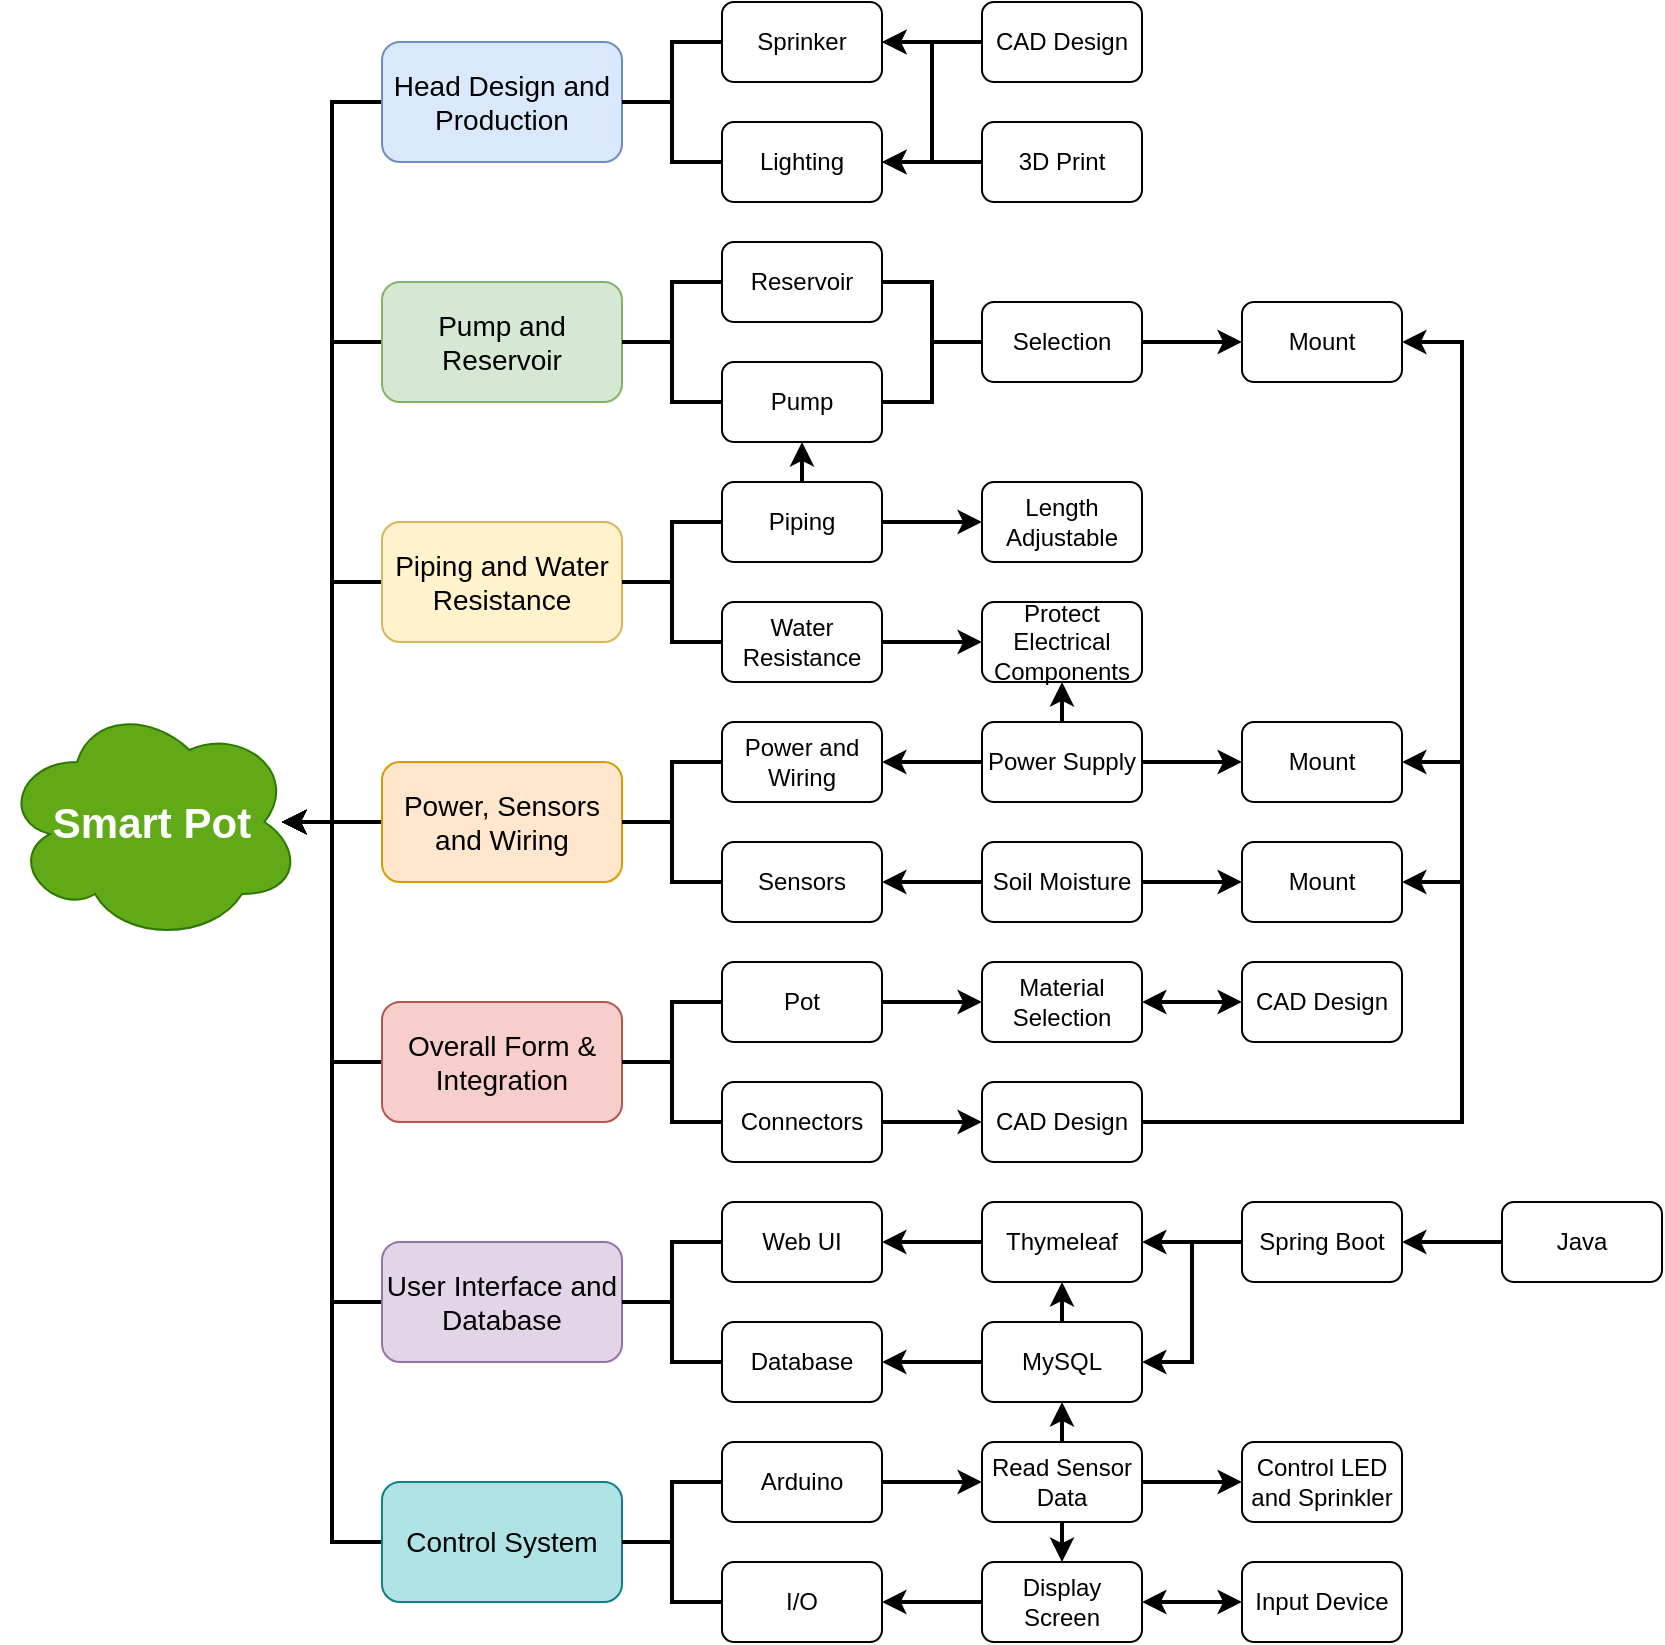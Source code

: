 <mxfile version="12.7.9" type="github">
  <diagram id="1UDsa8HCTR8KldJByzWu" name="Page-1">
    <mxGraphModel dx="1292" dy="682" grid="1" gridSize="10" guides="1" tooltips="1" connect="1" arrows="1" fold="1" page="1" pageScale="1" pageWidth="1654" pageHeight="1169" math="0" shadow="0">
      <root>
        <mxCell id="0" />
        <mxCell id="1" parent="0" />
        <mxCell id="f7p-FH1-Mco8QtkPgqXW-9" style="edgeStyle=orthogonalEdgeStyle;rounded=0;orthogonalLoop=1;jettySize=auto;html=1;entryX=1;entryY=0.5;entryDx=0;entryDy=0;strokeWidth=2;" parent="1" source="f7p-FH1-Mco8QtkPgqXW-1" target="f7p-FH1-Mco8QtkPgqXW-2" edge="1">
          <mxGeometry relative="1" as="geometry" />
        </mxCell>
        <mxCell id="f7p-FH1-Mco8QtkPgqXW-1" value="&lt;font style=&quot;font-size: 14px&quot;&gt;Head Design and Production&lt;/font&gt;" style="rounded=1;whiteSpace=wrap;html=1;horizontal=1;direction=south;fillColor=#dae8fc;strokeColor=#6c8ebf;" parent="1" vertex="1">
          <mxGeometry x="200" y="200" width="120" height="60" as="geometry" />
        </mxCell>
        <mxCell id="f7p-FH1-Mco8QtkPgqXW-2" value="&lt;b&gt;&lt;font style=&quot;font-size: 20px&quot;&gt;Smart Pot&lt;/font&gt;&lt;/b&gt;" style="rounded=0;whiteSpace=wrap;html=1;comic=0;strokeColor=none;" parent="1" vertex="1">
          <mxGeometry x="30" y="550" width="120" height="80" as="geometry" />
        </mxCell>
        <mxCell id="f7p-FH1-Mco8QtkPgqXW-11" style="edgeStyle=orthogonalEdgeStyle;rounded=0;orthogonalLoop=1;jettySize=auto;html=1;entryX=1;entryY=0.5;entryDx=0;entryDy=0;strokeWidth=2;" parent="1" source="f7p-FH1-Mco8QtkPgqXW-3" target="f7p-FH1-Mco8QtkPgqXW-2" edge="1">
          <mxGeometry relative="1" as="geometry" />
        </mxCell>
        <mxCell id="f7p-FH1-Mco8QtkPgqXW-3" value="&lt;font style=&quot;font-size: 14px&quot;&gt;Pump and Reservoir&lt;/font&gt;" style="rounded=1;whiteSpace=wrap;html=1;fillColor=#d5e8d4;strokeColor=#82b366;" parent="1" vertex="1">
          <mxGeometry x="200" y="320" width="120" height="60" as="geometry" />
        </mxCell>
        <mxCell id="f7p-FH1-Mco8QtkPgqXW-12" style="edgeStyle=orthogonalEdgeStyle;rounded=0;orthogonalLoop=1;jettySize=auto;html=1;entryX=1;entryY=0.5;entryDx=0;entryDy=0;strokeWidth=2;" parent="1" source="f7p-FH1-Mco8QtkPgqXW-4" target="f7p-FH1-Mco8QtkPgqXW-2" edge="1">
          <mxGeometry relative="1" as="geometry" />
        </mxCell>
        <mxCell id="f7p-FH1-Mco8QtkPgqXW-4" value="&lt;font style=&quot;font-size: 14px&quot;&gt;Power, Sensors and Wiring&lt;/font&gt;" style="rounded=1;whiteSpace=wrap;html=1;fillColor=#ffe6cc;strokeColor=#d79b00;" parent="1" vertex="1">
          <mxGeometry x="200" y="560" width="120" height="60" as="geometry" />
        </mxCell>
        <mxCell id="f7p-FH1-Mco8QtkPgqXW-13" style="edgeStyle=orthogonalEdgeStyle;rounded=0;orthogonalLoop=1;jettySize=auto;html=1;entryX=1;entryY=0.5;entryDx=0;entryDy=0;strokeWidth=2;" parent="1" source="f7p-FH1-Mco8QtkPgqXW-5" target="f7p-FH1-Mco8QtkPgqXW-2" edge="1">
          <mxGeometry relative="1" as="geometry" />
        </mxCell>
        <mxCell id="f7p-FH1-Mco8QtkPgqXW-5" value="&lt;font style=&quot;font-size: 14px&quot;&gt;Piping and Water Resistance&lt;/font&gt;" style="rounded=1;whiteSpace=wrap;html=1;fillColor=#fff2cc;strokeColor=#d6b656;" parent="1" vertex="1">
          <mxGeometry x="200" y="440" width="120" height="60" as="geometry" />
        </mxCell>
        <mxCell id="f7p-FH1-Mco8QtkPgqXW-14" style="edgeStyle=orthogonalEdgeStyle;rounded=0;orthogonalLoop=1;jettySize=auto;html=1;entryX=1;entryY=0.5;entryDx=0;entryDy=0;strokeWidth=2;" parent="1" source="f7p-FH1-Mco8QtkPgqXW-6" target="f7p-FH1-Mco8QtkPgqXW-2" edge="1">
          <mxGeometry relative="1" as="geometry" />
        </mxCell>
        <mxCell id="f7p-FH1-Mco8QtkPgqXW-6" value="&lt;font style=&quot;font-size: 14px&quot;&gt;Overall Form &amp;amp; Integration&lt;/font&gt;" style="rounded=1;whiteSpace=wrap;html=1;fillColor=#f8cecc;strokeColor=#b85450;" parent="1" vertex="1">
          <mxGeometry x="200" y="680" width="120" height="60" as="geometry" />
        </mxCell>
        <mxCell id="f7p-FH1-Mco8QtkPgqXW-15" style="edgeStyle=orthogonalEdgeStyle;rounded=0;orthogonalLoop=1;jettySize=auto;html=1;entryX=1;entryY=0.5;entryDx=0;entryDy=0;strokeWidth=2;" parent="1" source="f7p-FH1-Mco8QtkPgqXW-7" target="f7p-FH1-Mco8QtkPgqXW-2" edge="1">
          <mxGeometry relative="1" as="geometry" />
        </mxCell>
        <mxCell id="f7p-FH1-Mco8QtkPgqXW-7" value="&lt;font style=&quot;font-size: 14px&quot;&gt;User Interface and Database&lt;/font&gt;" style="rounded=1;whiteSpace=wrap;html=1;fillColor=#e1d5e7;strokeColor=#9673a6;" parent="1" vertex="1">
          <mxGeometry x="200" y="800" width="120" height="60" as="geometry" />
        </mxCell>
        <mxCell id="f7p-FH1-Mco8QtkPgqXW-16" style="edgeStyle=orthogonalEdgeStyle;rounded=0;orthogonalLoop=1;jettySize=auto;html=1;entryX=1;entryY=0.5;entryDx=0;entryDy=0;fontSize=11;spacing=2;strokeWidth=2;jumpStyle=none;shadow=0;targetPerimeterSpacing=0;" parent="1" source="f7p-FH1-Mco8QtkPgqXW-8" target="f7p-FH1-Mco8QtkPgqXW-2" edge="1">
          <mxGeometry relative="1" as="geometry" />
        </mxCell>
        <mxCell id="f7p-FH1-Mco8QtkPgqXW-8" value="&lt;font style=&quot;font-size: 14px&quot;&gt;Control System&lt;/font&gt;" style="rounded=1;whiteSpace=wrap;html=1;fillColor=#b0e3e6;strokeColor=#0e8088;" parent="1" vertex="1">
          <mxGeometry x="200" y="920" width="120" height="60" as="geometry" />
        </mxCell>
        <mxCell id="f7p-FH1-Mco8QtkPgqXW-17" value="" style="strokeWidth=2;html=1;shape=mxgraph.flowchart.annotation_2;align=left;labelPosition=right;pointerEvents=1;" parent="1" vertex="1">
          <mxGeometry x="320" y="200" width="50" height="60" as="geometry" />
        </mxCell>
        <mxCell id="f7p-FH1-Mco8QtkPgqXW-19" value="" style="strokeWidth=2;html=1;shape=mxgraph.flowchart.annotation_2;align=left;labelPosition=right;pointerEvents=1;" parent="1" vertex="1">
          <mxGeometry x="320" y="320" width="50" height="60" as="geometry" />
        </mxCell>
        <mxCell id="f7p-FH1-Mco8QtkPgqXW-20" value="" style="strokeWidth=2;html=1;shape=mxgraph.flowchart.annotation_2;align=left;labelPosition=right;pointerEvents=1;direction=east;flipV=1;flipH=0;" parent="1" vertex="1">
          <mxGeometry x="320" y="560" width="50" height="60" as="geometry" />
        </mxCell>
        <mxCell id="f7p-FH1-Mco8QtkPgqXW-21" value="" style="strokeWidth=2;html=1;shape=mxgraph.flowchart.annotation_2;align=left;labelPosition=right;pointerEvents=1;" parent="1" vertex="1">
          <mxGeometry x="320" y="440" width="50" height="60" as="geometry" />
        </mxCell>
        <mxCell id="f7p-FH1-Mco8QtkPgqXW-22" value="" style="strokeWidth=2;html=1;shape=mxgraph.flowchart.annotation_2;align=left;labelPosition=right;pointerEvents=1;" parent="1" vertex="1">
          <mxGeometry x="320" y="680" width="50" height="60" as="geometry" />
        </mxCell>
        <mxCell id="f7p-FH1-Mco8QtkPgqXW-23" value="" style="strokeWidth=2;html=1;shape=mxgraph.flowchart.annotation_2;align=left;labelPosition=right;pointerEvents=1;" parent="1" vertex="1">
          <mxGeometry x="320" y="800" width="50" height="60" as="geometry" />
        </mxCell>
        <mxCell id="f7p-FH1-Mco8QtkPgqXW-24" value="" style="strokeWidth=2;html=1;shape=mxgraph.flowchart.annotation_2;align=left;labelPosition=right;pointerEvents=1;" parent="1" vertex="1">
          <mxGeometry x="320" y="920" width="50" height="60" as="geometry" />
        </mxCell>
        <mxCell id="f7p-FH1-Mco8QtkPgqXW-25" value="Sprinker" style="rounded=1;whiteSpace=wrap;html=1;" parent="1" vertex="1">
          <mxGeometry x="370" y="180" width="80" height="40" as="geometry" />
        </mxCell>
        <mxCell id="f7p-FH1-Mco8QtkPgqXW-26" value="Lighting" style="rounded=1;whiteSpace=wrap;html=1;" parent="1" vertex="1">
          <mxGeometry x="370" y="240" width="80" height="40" as="geometry" />
        </mxCell>
        <mxCell id="f7p-FH1-Mco8QtkPgqXW-28" value="Reservoir" style="rounded=1;whiteSpace=wrap;html=1;" parent="1" vertex="1">
          <mxGeometry x="370" y="300" width="80" height="40" as="geometry" />
        </mxCell>
        <mxCell id="f7p-FH1-Mco8QtkPgqXW-29" value="Pump" style="rounded=1;whiteSpace=wrap;html=1;" parent="1" vertex="1">
          <mxGeometry x="370" y="360" width="80" height="40" as="geometry" />
        </mxCell>
        <mxCell id="f7p-FH1-Mco8QtkPgqXW-30" value="Sensors" style="rounded=1;whiteSpace=wrap;html=1;" parent="1" vertex="1">
          <mxGeometry x="370" y="600" width="80" height="40" as="geometry" />
        </mxCell>
        <mxCell id="f7p-FH1-Mco8QtkPgqXW-32" value="Power and Wiring" style="rounded=1;whiteSpace=wrap;html=1;" parent="1" vertex="1">
          <mxGeometry x="370" y="540" width="80" height="40" as="geometry" />
        </mxCell>
        <mxCell id="f7PvBhqwMWpfkkH2rrPe-24" style="edgeStyle=orthogonalEdgeStyle;rounded=0;orthogonalLoop=1;jettySize=auto;html=1;entryX=0;entryY=0.5;entryDx=0;entryDy=0;strokeWidth=2;" parent="1" source="f7p-FH1-Mco8QtkPgqXW-33" target="f7PvBhqwMWpfkkH2rrPe-22" edge="1">
          <mxGeometry relative="1" as="geometry" />
        </mxCell>
        <mxCell id="f7p-FH1-Mco8QtkPgqXW-33" value="Piping" style="rounded=1;whiteSpace=wrap;html=1;" parent="1" vertex="1">
          <mxGeometry x="370" y="420" width="80" height="40" as="geometry" />
        </mxCell>
        <mxCell id="f7PvBhqwMWpfkkH2rrPe-26" style="edgeStyle=orthogonalEdgeStyle;rounded=0;orthogonalLoop=1;jettySize=auto;html=1;entryX=0;entryY=0.5;entryDx=0;entryDy=0;strokeWidth=2;" parent="1" source="f7p-FH1-Mco8QtkPgqXW-34" target="f7PvBhqwMWpfkkH2rrPe-25" edge="1">
          <mxGeometry relative="1" as="geometry" />
        </mxCell>
        <mxCell id="f7p-FH1-Mco8QtkPgqXW-34" value="Water Resistance" style="rounded=1;whiteSpace=wrap;html=1;" parent="1" vertex="1">
          <mxGeometry x="370" y="480" width="80" height="40" as="geometry" />
        </mxCell>
        <mxCell id="f7p-FH1-Mco8QtkPgqXW-35" value="Pot" style="rounded=1;whiteSpace=wrap;html=1;" parent="1" vertex="1">
          <mxGeometry x="370" y="660" width="80" height="40" as="geometry" />
        </mxCell>
        <mxCell id="f7p-FH1-Mco8QtkPgqXW-36" value="Connectors" style="rounded=1;whiteSpace=wrap;html=1;" parent="1" vertex="1">
          <mxGeometry x="370" y="720" width="80" height="40" as="geometry" />
        </mxCell>
        <mxCell id="f7p-FH1-Mco8QtkPgqXW-37" value="Web UI" style="rounded=1;whiteSpace=wrap;html=1;" parent="1" vertex="1">
          <mxGeometry x="370" y="780" width="80" height="40" as="geometry" />
        </mxCell>
        <mxCell id="f7p-FH1-Mco8QtkPgqXW-38" value="Database" style="rounded=1;whiteSpace=wrap;html=1;" parent="1" vertex="1">
          <mxGeometry x="370" y="840" width="80" height="40" as="geometry" />
        </mxCell>
        <mxCell id="f7PvBhqwMWpfkkH2rrPe-37" style="edgeStyle=orthogonalEdgeStyle;rounded=0;orthogonalLoop=1;jettySize=auto;html=1;exitX=1;exitY=0.5;exitDx=0;exitDy=0;entryX=0;entryY=0.5;entryDx=0;entryDy=0;strokeWidth=2;" parent="1" source="f7p-FH1-Mco8QtkPgqXW-39" target="f7PvBhqwMWpfkkH2rrPe-35" edge="1">
          <mxGeometry relative="1" as="geometry" />
        </mxCell>
        <mxCell id="f7p-FH1-Mco8QtkPgqXW-39" value="Arduino" style="rounded=1;whiteSpace=wrap;html=1;" parent="1" vertex="1">
          <mxGeometry x="370" y="900" width="80" height="40" as="geometry" />
        </mxCell>
        <mxCell id="f7p-FH1-Mco8QtkPgqXW-40" value="I/O" style="rounded=1;whiteSpace=wrap;html=1;" parent="1" vertex="1">
          <mxGeometry x="370" y="960" width="80" height="40" as="geometry" />
        </mxCell>
        <mxCell id="f7p-FH1-Mco8QtkPgqXW-44" style="edgeStyle=orthogonalEdgeStyle;rounded=0;jumpStyle=none;orthogonalLoop=1;jettySize=auto;html=1;entryX=1;entryY=0.5;entryDx=0;entryDy=0;shadow=0;targetPerimeterSpacing=0;strokeWidth=2;fontSize=11;" parent="1" source="f7p-FH1-Mco8QtkPgqXW-41" target="f7p-FH1-Mco8QtkPgqXW-25" edge="1">
          <mxGeometry relative="1" as="geometry" />
        </mxCell>
        <mxCell id="f7p-FH1-Mco8QtkPgqXW-47" style="edgeStyle=orthogonalEdgeStyle;rounded=0;jumpStyle=none;orthogonalLoop=1;jettySize=auto;html=1;entryX=1;entryY=0.5;entryDx=0;entryDy=0;shadow=0;targetPerimeterSpacing=0;strokeWidth=2;fontSize=11;" parent="1" source="f7p-FH1-Mco8QtkPgqXW-41" target="f7p-FH1-Mco8QtkPgqXW-26" edge="1">
          <mxGeometry relative="1" as="geometry" />
        </mxCell>
        <mxCell id="f7p-FH1-Mco8QtkPgqXW-41" value="CAD Design" style="rounded=1;whiteSpace=wrap;html=1;" parent="1" vertex="1">
          <mxGeometry x="500" y="180" width="80" height="40" as="geometry" />
        </mxCell>
        <mxCell id="f7p-FH1-Mco8QtkPgqXW-43" style="edgeStyle=orthogonalEdgeStyle;rounded=0;jumpStyle=none;orthogonalLoop=1;jettySize=auto;html=1;entryX=1;entryY=0.5;entryDx=0;entryDy=0;shadow=0;targetPerimeterSpacing=0;strokeWidth=2;fontSize=11;" parent="1" source="f7p-FH1-Mco8QtkPgqXW-42" target="f7p-FH1-Mco8QtkPgqXW-26" edge="1">
          <mxGeometry relative="1" as="geometry" />
        </mxCell>
        <mxCell id="f7p-FH1-Mco8QtkPgqXW-45" style="edgeStyle=orthogonalEdgeStyle;rounded=0;jumpStyle=none;orthogonalLoop=1;jettySize=auto;html=1;entryX=1;entryY=0.5;entryDx=0;entryDy=0;shadow=0;targetPerimeterSpacing=0;strokeWidth=2;fontSize=11;" parent="1" source="f7p-FH1-Mco8QtkPgqXW-42" target="f7p-FH1-Mco8QtkPgqXW-25" edge="1">
          <mxGeometry relative="1" as="geometry" />
        </mxCell>
        <mxCell id="f7p-FH1-Mco8QtkPgqXW-42" value="3D Print" style="rounded=1;whiteSpace=wrap;html=1;" parent="1" vertex="1">
          <mxGeometry x="500" y="240" width="80" height="40" as="geometry" />
        </mxCell>
        <mxCell id="f7p-FH1-Mco8QtkPgqXW-46" style="edgeStyle=orthogonalEdgeStyle;rounded=0;jumpStyle=none;orthogonalLoop=1;jettySize=auto;html=1;exitX=0.5;exitY=1;exitDx=0;exitDy=0;shadow=0;targetPerimeterSpacing=0;strokeWidth=2;fontSize=11;" parent="1" source="f7p-FH1-Mco8QtkPgqXW-41" target="f7p-FH1-Mco8QtkPgqXW-41" edge="1">
          <mxGeometry relative="1" as="geometry" />
        </mxCell>
        <mxCell id="f7p-FH1-Mco8QtkPgqXW-49" value="" style="strokeWidth=2;html=1;shape=mxgraph.flowchart.annotation_2;align=left;labelPosition=right;pointerEvents=1;flipH=1;" parent="1" vertex="1">
          <mxGeometry x="450" y="320" width="50" height="60" as="geometry" />
        </mxCell>
        <mxCell id="f7p-FH1-Mco8QtkPgqXW-55" style="edgeStyle=orthogonalEdgeStyle;rounded=0;jumpStyle=none;orthogonalLoop=1;jettySize=auto;html=1;entryX=0;entryY=0.5;entryDx=0;entryDy=0;shadow=0;targetPerimeterSpacing=0;strokeWidth=2;fontSize=11;" parent="1" source="f7p-FH1-Mco8QtkPgqXW-51" target="f7p-FH1-Mco8QtkPgqXW-52" edge="1">
          <mxGeometry relative="1" as="geometry" />
        </mxCell>
        <mxCell id="f7p-FH1-Mco8QtkPgqXW-51" value="Selection" style="rounded=1;whiteSpace=wrap;html=1;" parent="1" vertex="1">
          <mxGeometry x="500" y="330" width="80" height="40" as="geometry" />
        </mxCell>
        <mxCell id="f7p-FH1-Mco8QtkPgqXW-52" value="Mount" style="rounded=1;whiteSpace=wrap;html=1;" parent="1" vertex="1">
          <mxGeometry x="630" y="330" width="80" height="40" as="geometry" />
        </mxCell>
        <mxCell id="f7PvBhqwMWpfkkH2rrPe-9" style="edgeStyle=orthogonalEdgeStyle;rounded=0;orthogonalLoop=1;jettySize=auto;html=1;entryX=1;entryY=0.5;entryDx=0;entryDy=0;strokeWidth=2;" parent="1" source="f7PvBhqwMWpfkkH2rrPe-1" target="f7PvBhqwMWpfkkH2rrPe-8" edge="1">
          <mxGeometry relative="1" as="geometry" />
        </mxCell>
        <mxCell id="f7PvBhqwMWpfkkH2rrPe-30" style="edgeStyle=orthogonalEdgeStyle;rounded=0;orthogonalLoop=1;jettySize=auto;html=1;strokeWidth=2;entryX=1;entryY=0.5;entryDx=0;entryDy=0;" parent="1" source="f7PvBhqwMWpfkkH2rrPe-1" target="f7PvBhqwMWpfkkH2rrPe-2" edge="1">
          <mxGeometry relative="1" as="geometry">
            <mxPoint x="670" y="870" as="targetPoint" />
          </mxGeometry>
        </mxCell>
        <mxCell id="f7PvBhqwMWpfkkH2rrPe-1" value="Spring Boot" style="rounded=1;whiteSpace=wrap;html=1;" parent="1" vertex="1">
          <mxGeometry x="630" y="780" width="80" height="40" as="geometry" />
        </mxCell>
        <mxCell id="f7PvBhqwMWpfkkH2rrPe-7" style="edgeStyle=orthogonalEdgeStyle;rounded=0;orthogonalLoop=1;jettySize=auto;html=1;entryX=1;entryY=0.5;entryDx=0;entryDy=0;strokeWidth=2;" parent="1" source="f7PvBhqwMWpfkkH2rrPe-2" target="f7p-FH1-Mco8QtkPgqXW-38" edge="1">
          <mxGeometry relative="1" as="geometry" />
        </mxCell>
        <mxCell id="f7PvBhqwMWpfkkH2rrPe-38" style="edgeStyle=orthogonalEdgeStyle;rounded=0;orthogonalLoop=1;jettySize=auto;html=1;exitX=0.5;exitY=0;exitDx=0;exitDy=0;entryX=0.5;entryY=1;entryDx=0;entryDy=0;strokeWidth=2;" parent="1" source="f7PvBhqwMWpfkkH2rrPe-2" target="f7PvBhqwMWpfkkH2rrPe-8" edge="1">
          <mxGeometry relative="1" as="geometry" />
        </mxCell>
        <mxCell id="f7PvBhqwMWpfkkH2rrPe-2" value="MySQL" style="rounded=1;whiteSpace=wrap;html=1;" parent="1" vertex="1">
          <mxGeometry x="500" y="840" width="80" height="40" as="geometry" />
        </mxCell>
        <mxCell id="f7PvBhqwMWpfkkH2rrPe-6" style="edgeStyle=orthogonalEdgeStyle;rounded=0;orthogonalLoop=1;jettySize=auto;html=1;strokeWidth=2;" parent="1" source="f7PvBhqwMWpfkkH2rrPe-3" target="f7PvBhqwMWpfkkH2rrPe-1" edge="1">
          <mxGeometry relative="1" as="geometry" />
        </mxCell>
        <mxCell id="f7PvBhqwMWpfkkH2rrPe-3" value="Java" style="rounded=1;whiteSpace=wrap;html=1;" parent="1" vertex="1">
          <mxGeometry x="760" y="780" width="80" height="40" as="geometry" />
        </mxCell>
        <mxCell id="f7PvBhqwMWpfkkH2rrPe-10" style="edgeStyle=orthogonalEdgeStyle;rounded=0;orthogonalLoop=1;jettySize=auto;html=1;entryX=1;entryY=0.5;entryDx=0;entryDy=0;strokeWidth=2;" parent="1" source="f7PvBhqwMWpfkkH2rrPe-8" target="f7p-FH1-Mco8QtkPgqXW-37" edge="1">
          <mxGeometry relative="1" as="geometry" />
        </mxCell>
        <mxCell id="f7PvBhqwMWpfkkH2rrPe-8" value="Thymeleaf" style="rounded=1;whiteSpace=wrap;html=1;" parent="1" vertex="1">
          <mxGeometry x="500" y="780" width="80" height="40" as="geometry" />
        </mxCell>
        <mxCell id="f7PvBhqwMWpfkkH2rrPe-13" style="edgeStyle=orthogonalEdgeStyle;rounded=0;orthogonalLoop=1;jettySize=auto;html=1;entryX=1;entryY=0.5;entryDx=0;entryDy=0;strokeWidth=2;" parent="1" source="f7PvBhqwMWpfkkH2rrPe-11" target="f7p-FH1-Mco8QtkPgqXW-30" edge="1">
          <mxGeometry relative="1" as="geometry" />
        </mxCell>
        <mxCell id="f7PvBhqwMWpfkkH2rrPe-16" style="edgeStyle=orthogonalEdgeStyle;rounded=0;orthogonalLoop=1;jettySize=auto;html=1;entryX=0;entryY=0.5;entryDx=0;entryDy=0;strokeWidth=2;" parent="1" source="f7PvBhqwMWpfkkH2rrPe-11" target="f7PvBhqwMWpfkkH2rrPe-15" edge="1">
          <mxGeometry relative="1" as="geometry" />
        </mxCell>
        <mxCell id="f7PvBhqwMWpfkkH2rrPe-11" value="Soil Moisture" style="rounded=1;whiteSpace=wrap;html=1;" parent="1" vertex="1">
          <mxGeometry x="500" y="600" width="80" height="40" as="geometry" />
        </mxCell>
        <mxCell id="f7PvBhqwMWpfkkH2rrPe-17" style="edgeStyle=orthogonalEdgeStyle;rounded=0;orthogonalLoop=1;jettySize=auto;html=1;entryX=1;entryY=0.5;entryDx=0;entryDy=0;strokeWidth=2;" parent="1" source="f7PvBhqwMWpfkkH2rrPe-14" target="f7p-FH1-Mco8QtkPgqXW-32" edge="1">
          <mxGeometry relative="1" as="geometry" />
        </mxCell>
        <mxCell id="f7PvBhqwMWpfkkH2rrPe-19" style="edgeStyle=orthogonalEdgeStyle;rounded=0;orthogonalLoop=1;jettySize=auto;html=1;entryX=0;entryY=0.5;entryDx=0;entryDy=0;strokeWidth=2;" parent="1" source="f7PvBhqwMWpfkkH2rrPe-14" target="f7PvBhqwMWpfkkH2rrPe-18" edge="1">
          <mxGeometry relative="1" as="geometry" />
        </mxCell>
        <mxCell id="f7PvBhqwMWpfkkH2rrPe-14" value="Power Supply" style="rounded=1;whiteSpace=wrap;html=1;" parent="1" vertex="1">
          <mxGeometry x="500" y="540" width="80" height="40" as="geometry" />
        </mxCell>
        <mxCell id="f7PvBhqwMWpfkkH2rrPe-15" value="Mount" style="rounded=1;whiteSpace=wrap;html=1;" parent="1" vertex="1">
          <mxGeometry x="630" y="600" width="80" height="40" as="geometry" />
        </mxCell>
        <mxCell id="f7PvBhqwMWpfkkH2rrPe-18" value="Mount" style="rounded=1;whiteSpace=wrap;html=1;" parent="1" vertex="1">
          <mxGeometry x="630" y="540" width="80" height="40" as="geometry" />
        </mxCell>
        <mxCell id="f7PvBhqwMWpfkkH2rrPe-21" value="&lt;font style=&quot;font-size: 21px&quot;&gt;&lt;b&gt;Smart Pot&lt;/b&gt;&lt;/font&gt;" style="ellipse;shape=cloud;whiteSpace=wrap;html=1;comic=0;fillColor=#60a917;strokeColor=#2D7600;fontColor=#ffffff;" parent="1" vertex="1">
          <mxGeometry x="10" y="530" width="150" height="120" as="geometry" />
        </mxCell>
        <mxCell id="f7PvBhqwMWpfkkH2rrPe-22" value="Length Adjustable" style="rounded=1;whiteSpace=wrap;html=1;" parent="1" vertex="1">
          <mxGeometry x="500" y="420" width="80" height="40" as="geometry" />
        </mxCell>
        <mxCell id="f7PvBhqwMWpfkkH2rrPe-25" value="Protect Electrical Components" style="rounded=1;whiteSpace=wrap;html=1;" parent="1" vertex="1">
          <mxGeometry x="500" y="480" width="80" height="40" as="geometry" />
        </mxCell>
        <mxCell id="f7PvBhqwMWpfkkH2rrPe-32" style="edgeStyle=orthogonalEdgeStyle;rounded=0;orthogonalLoop=1;jettySize=auto;html=1;entryX=1;entryY=0.5;entryDx=0;entryDy=0;strokeWidth=2;" parent="1" source="f7PvBhqwMWpfkkH2rrPe-31" target="f7p-FH1-Mco8QtkPgqXW-40" edge="1">
          <mxGeometry relative="1" as="geometry" />
        </mxCell>
        <mxCell id="f7PvBhqwMWpfkkH2rrPe-31" value="Display Screen" style="rounded=1;whiteSpace=wrap;html=1;" parent="1" vertex="1">
          <mxGeometry x="500" y="960" width="80" height="40" as="geometry" />
        </mxCell>
        <mxCell id="f7PvBhqwMWpfkkH2rrPe-33" value="Input Device" style="rounded=1;whiteSpace=wrap;html=1;" parent="1" vertex="1">
          <mxGeometry x="630" y="960" width="80" height="40" as="geometry" />
        </mxCell>
        <mxCell id="f7PvBhqwMWpfkkH2rrPe-34" value="" style="endArrow=classic;startArrow=classic;html=1;strokeWidth=2;exitX=1;exitY=0.5;exitDx=0;exitDy=0;entryX=0;entryY=0.5;entryDx=0;entryDy=0;" parent="1" source="f7PvBhqwMWpfkkH2rrPe-31" target="f7PvBhqwMWpfkkH2rrPe-33" edge="1">
          <mxGeometry width="50" height="50" relative="1" as="geometry">
            <mxPoint x="660" y="840" as="sourcePoint" />
            <mxPoint x="710" y="790" as="targetPoint" />
          </mxGeometry>
        </mxCell>
        <mxCell id="f7PvBhqwMWpfkkH2rrPe-36" style="edgeStyle=orthogonalEdgeStyle;rounded=0;orthogonalLoop=1;jettySize=auto;html=1;exitX=0.5;exitY=0;exitDx=0;exitDy=0;entryX=0.5;entryY=1;entryDx=0;entryDy=0;strokeWidth=2;" parent="1" source="f7PvBhqwMWpfkkH2rrPe-35" target="f7PvBhqwMWpfkkH2rrPe-2" edge="1">
          <mxGeometry relative="1" as="geometry" />
        </mxCell>
        <mxCell id="f7PvBhqwMWpfkkH2rrPe-40" style="edgeStyle=orthogonalEdgeStyle;rounded=0;orthogonalLoop=1;jettySize=auto;html=1;entryX=0;entryY=0.5;entryDx=0;entryDy=0;strokeWidth=2;" parent="1" source="f7PvBhqwMWpfkkH2rrPe-35" target="f7PvBhqwMWpfkkH2rrPe-39" edge="1">
          <mxGeometry relative="1" as="geometry" />
        </mxCell>
        <mxCell id="f7PvBhqwMWpfkkH2rrPe-35" value="Read Sensor Data" style="rounded=1;whiteSpace=wrap;html=1;" parent="1" vertex="1">
          <mxGeometry x="500" y="900" width="80" height="40" as="geometry" />
        </mxCell>
        <mxCell id="f7PvBhqwMWpfkkH2rrPe-39" value="Control LED and Sprinkler" style="rounded=1;whiteSpace=wrap;html=1;" parent="1" vertex="1">
          <mxGeometry x="630" y="900" width="80" height="40" as="geometry" />
        </mxCell>
        <mxCell id="f7PvBhqwMWpfkkH2rrPe-42" style="edgeStyle=orthogonalEdgeStyle;rounded=0;orthogonalLoop=1;jettySize=auto;html=1;strokeWidth=2;exitX=1;exitY=0.5;exitDx=0;exitDy=0;entryX=0;entryY=0.5;entryDx=0;entryDy=0;" parent="1" source="f7p-FH1-Mco8QtkPgqXW-35" target="f7PvBhqwMWpfkkH2rrPe-41" edge="1">
          <mxGeometry relative="1" as="geometry">
            <mxPoint x="480" y="710" as="targetPoint" />
          </mxGeometry>
        </mxCell>
        <mxCell id="f7PvBhqwMWpfkkH2rrPe-41" value="Material Selection" style="rounded=1;whiteSpace=wrap;html=1;" parent="1" vertex="1">
          <mxGeometry x="500" y="660" width="80" height="40" as="geometry" />
        </mxCell>
        <mxCell id="f7PvBhqwMWpfkkH2rrPe-44" style="edgeStyle=orthogonalEdgeStyle;rounded=0;orthogonalLoop=1;jettySize=auto;html=1;strokeWidth=2;entryX=0;entryY=0.5;entryDx=0;entryDy=0;" parent="1" target="f7PvBhqwMWpfkkH2rrPe-43" edge="1">
          <mxGeometry relative="1" as="geometry">
            <mxPoint x="450" y="740" as="sourcePoint" />
            <mxPoint x="490" y="720" as="targetPoint" />
            <Array as="points">
              <mxPoint x="450" y="740" />
            </Array>
          </mxGeometry>
        </mxCell>
        <mxCell id="f7PvBhqwMWpfkkH2rrPe-43" value="CAD Design" style="rounded=1;whiteSpace=wrap;html=1;" parent="1" vertex="1">
          <mxGeometry x="500" y="720" width="80" height="40" as="geometry" />
        </mxCell>
        <mxCell id="f7PvBhqwMWpfkkH2rrPe-46" value="" style="endArrow=classic;html=1;strokeWidth=2;exitX=0.5;exitY=1;exitDx=0;exitDy=0;entryX=0.5;entryY=0;entryDx=0;entryDy=0;" parent="1" source="f7PvBhqwMWpfkkH2rrPe-35" target="f7PvBhqwMWpfkkH2rrPe-31" edge="1">
          <mxGeometry width="50" height="50" relative="1" as="geometry">
            <mxPoint x="950" y="980" as="sourcePoint" />
            <mxPoint x="1000" y="930" as="targetPoint" />
          </mxGeometry>
        </mxCell>
        <mxCell id="1fccxUlw62URsNYC4Zd4-3" value="" style="endArrow=classic;html=1;exitX=0.5;exitY=0;exitDx=0;exitDy=0;entryX=0.5;entryY=1;entryDx=0;entryDy=0;strokeWidth=2;" edge="1" parent="1" source="f7p-FH1-Mco8QtkPgqXW-33" target="f7p-FH1-Mco8QtkPgqXW-29">
          <mxGeometry width="50" height="50" relative="1" as="geometry">
            <mxPoint x="670" y="490" as="sourcePoint" />
            <mxPoint x="720" y="440" as="targetPoint" />
          </mxGeometry>
        </mxCell>
        <mxCell id="1fccxUlw62URsNYC4Zd4-4" value="" style="endArrow=classic;html=1;exitX=1;exitY=0.5;exitDx=0;exitDy=0;entryX=1;entryY=0.5;entryDx=0;entryDy=0;rounded=0;strokeWidth=2;" edge="1" parent="1" source="f7PvBhqwMWpfkkH2rrPe-43" target="f7p-FH1-Mco8QtkPgqXW-52">
          <mxGeometry width="50" height="50" relative="1" as="geometry">
            <mxPoint x="670" y="620" as="sourcePoint" />
            <mxPoint x="740" y="360" as="targetPoint" />
            <Array as="points">
              <mxPoint x="740" y="740" />
              <mxPoint x="740" y="350" />
            </Array>
          </mxGeometry>
        </mxCell>
        <mxCell id="1fccxUlw62URsNYC4Zd4-5" value="" style="endArrow=classic;html=1;strokeWidth=2;exitX=0.5;exitY=0;exitDx=0;exitDy=0;entryX=0.5;entryY=1;entryDx=0;entryDy=0;" edge="1" parent="1" source="f7PvBhqwMWpfkkH2rrPe-14" target="f7PvBhqwMWpfkkH2rrPe-25">
          <mxGeometry width="50" height="50" relative="1" as="geometry">
            <mxPoint x="670" y="660" as="sourcePoint" />
            <mxPoint x="720" y="610" as="targetPoint" />
          </mxGeometry>
        </mxCell>
        <mxCell id="1fccxUlw62URsNYC4Zd4-6" value="" style="endArrow=classic;html=1;strokeWidth=2;entryX=1;entryY=0.5;entryDx=0;entryDy=0;" edge="1" parent="1" target="f7PvBhqwMWpfkkH2rrPe-15">
          <mxGeometry width="50" height="50" relative="1" as="geometry">
            <mxPoint x="740" y="620" as="sourcePoint" />
            <mxPoint x="720" y="650" as="targetPoint" />
          </mxGeometry>
        </mxCell>
        <mxCell id="1fccxUlw62URsNYC4Zd4-7" value="" style="endArrow=classic;html=1;strokeWidth=2;entryX=1;entryY=0.5;entryDx=0;entryDy=0;" edge="1" parent="1" target="f7PvBhqwMWpfkkH2rrPe-18">
          <mxGeometry width="50" height="50" relative="1" as="geometry">
            <mxPoint x="740" y="560" as="sourcePoint" />
            <mxPoint x="720" y="650" as="targetPoint" />
          </mxGeometry>
        </mxCell>
        <mxCell id="1fccxUlw62URsNYC4Zd4-8" value="CAD Design" style="rounded=1;whiteSpace=wrap;html=1;" vertex="1" parent="1">
          <mxGeometry x="630" y="660" width="80" height="40" as="geometry" />
        </mxCell>
        <mxCell id="1fccxUlw62URsNYC4Zd4-10" value="" style="endArrow=classic;startArrow=classic;html=1;strokeWidth=2;exitX=1;exitY=0.5;exitDx=0;exitDy=0;entryX=0;entryY=0.5;entryDx=0;entryDy=0;" edge="1" parent="1" source="f7PvBhqwMWpfkkH2rrPe-41" target="1fccxUlw62URsNYC4Zd4-8">
          <mxGeometry width="50" height="50" relative="1" as="geometry">
            <mxPoint x="670" y="660" as="sourcePoint" />
            <mxPoint x="720" y="610" as="targetPoint" />
          </mxGeometry>
        </mxCell>
      </root>
    </mxGraphModel>
  </diagram>
</mxfile>
